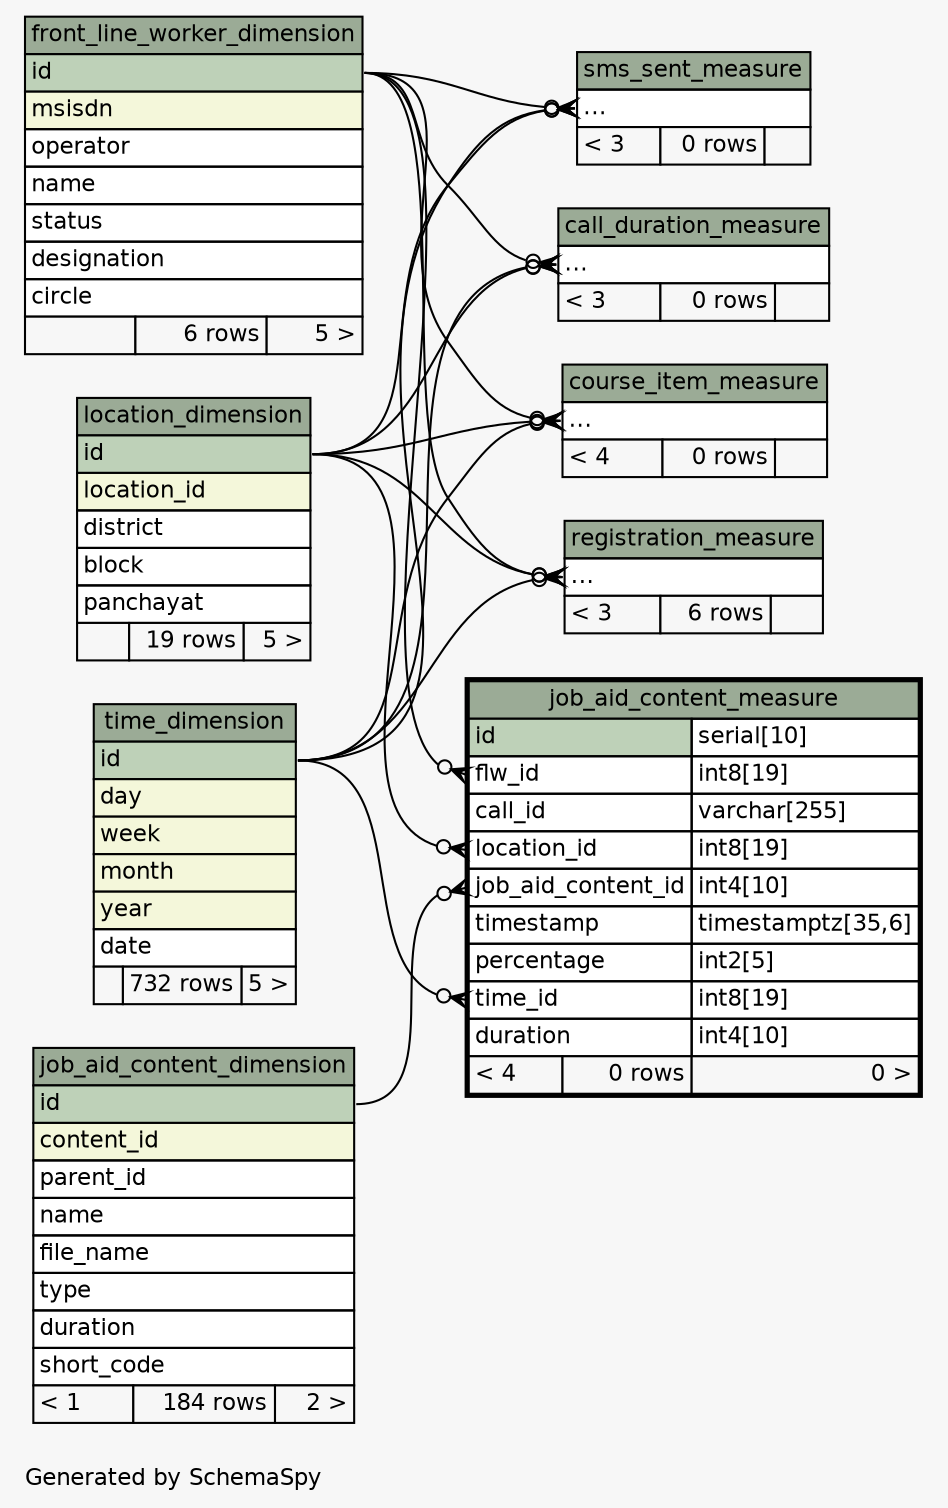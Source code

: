 // dot 2.26.3 on Linux 2.6.38-11-generic-pae
// SchemaSpy rev 590
digraph "twoDegreesRelationshipsDiagram" {
  graph [
    rankdir="RL"
    bgcolor="#f7f7f7"
    label="\nGenerated by SchemaSpy"
    labeljust="l"
    nodesep="0.18"
    ranksep="0.46"
    fontname="Helvetica"
    fontsize="11"
  ];
  node [
    fontname="Helvetica"
    fontsize="11"
    shape="plaintext"
  ];
  edge [
    arrowsize="0.8"
  ];
  "call_duration_measure":"elipses":w -> "front_line_worker_dimension":"id":e [arrowhead=none dir=back arrowtail=crowodot];
  "call_duration_measure":"elipses":w -> "location_dimension":"id":e [arrowhead=none dir=back arrowtail=crowodot];
  "call_duration_measure":"elipses":w -> "time_dimension":"id":e [arrowhead=none dir=back arrowtail=crowodot];
  "course_item_measure":"elipses":w -> "front_line_worker_dimension":"id":e [arrowhead=none dir=back arrowtail=crowodot];
  "course_item_measure":"elipses":w -> "location_dimension":"id":e [arrowhead=none dir=back arrowtail=crowodot];
  "course_item_measure":"elipses":w -> "time_dimension":"id":e [arrowhead=none dir=back arrowtail=crowodot];
  "job_aid_content_measure":"flw_id":w -> "front_line_worker_dimension":"id":e [arrowhead=none dir=back arrowtail=crowodot];
  "job_aid_content_measure":"job_aid_content_id":w -> "job_aid_content_dimension":"id":e [arrowhead=none dir=back arrowtail=crowodot];
  "job_aid_content_measure":"location_id":w -> "location_dimension":"id":e [arrowhead=none dir=back arrowtail=crowodot];
  "job_aid_content_measure":"time_id":w -> "time_dimension":"id":e [arrowhead=none dir=back arrowtail=crowodot];
  "registration_measure":"elipses":w -> "front_line_worker_dimension":"id":e [arrowhead=none dir=back arrowtail=crowodot];
  "registration_measure":"elipses":w -> "location_dimension":"id":e [arrowhead=none dir=back arrowtail=crowodot];
  "registration_measure":"elipses":w -> "time_dimension":"id":e [arrowhead=none dir=back arrowtail=crowodot];
  "sms_sent_measure":"elipses":w -> "front_line_worker_dimension":"id":e [arrowhead=none dir=back arrowtail=crowodot];
  "sms_sent_measure":"elipses":w -> "location_dimension":"id":e [arrowhead=none dir=back arrowtail=crowodot];
  "sms_sent_measure":"elipses":w -> "time_dimension":"id":e [arrowhead=none dir=back arrowtail=crowodot];
  "call_duration_measure" [
    label=<
    <TABLE BORDER="0" CELLBORDER="1" CELLSPACING="0" BGCOLOR="#ffffff">
      <TR><TD COLSPAN="3" BGCOLOR="#9bab96" ALIGN="CENTER">call_duration_measure</TD></TR>
      <TR><TD PORT="elipses" COLSPAN="3" ALIGN="LEFT">...</TD></TR>
      <TR><TD ALIGN="LEFT" BGCOLOR="#f7f7f7">&lt; 3</TD><TD ALIGN="RIGHT" BGCOLOR="#f7f7f7">0 rows</TD><TD ALIGN="RIGHT" BGCOLOR="#f7f7f7">  </TD></TR>
    </TABLE>>
    URL="call_duration_measure.html"
    tooltip="call_duration_measure"
  ];
  "course_item_measure" [
    label=<
    <TABLE BORDER="0" CELLBORDER="1" CELLSPACING="0" BGCOLOR="#ffffff">
      <TR><TD COLSPAN="3" BGCOLOR="#9bab96" ALIGN="CENTER">course_item_measure</TD></TR>
      <TR><TD PORT="elipses" COLSPAN="3" ALIGN="LEFT">...</TD></TR>
      <TR><TD ALIGN="LEFT" BGCOLOR="#f7f7f7">&lt; 4</TD><TD ALIGN="RIGHT" BGCOLOR="#f7f7f7">0 rows</TD><TD ALIGN="RIGHT" BGCOLOR="#f7f7f7">  </TD></TR>
    </TABLE>>
    URL="course_item_measure.html"
    tooltip="course_item_measure"
  ];
  "front_line_worker_dimension" [
    label=<
    <TABLE BORDER="0" CELLBORDER="1" CELLSPACING="0" BGCOLOR="#ffffff">
      <TR><TD COLSPAN="3" BGCOLOR="#9bab96" ALIGN="CENTER">front_line_worker_dimension</TD></TR>
      <TR><TD PORT="id" COLSPAN="3" BGCOLOR="#bed1b8" ALIGN="LEFT">id</TD></TR>
      <TR><TD PORT="msisdn" COLSPAN="3" BGCOLOR="#f4f7da" ALIGN="LEFT">msisdn</TD></TR>
      <TR><TD PORT="operator" COLSPAN="3" ALIGN="LEFT">operator</TD></TR>
      <TR><TD PORT="name" COLSPAN="3" ALIGN="LEFT">name</TD></TR>
      <TR><TD PORT="status" COLSPAN="3" ALIGN="LEFT">status</TD></TR>
      <TR><TD PORT="designation" COLSPAN="3" ALIGN="LEFT">designation</TD></TR>
      <TR><TD PORT="circle" COLSPAN="3" ALIGN="LEFT">circle</TD></TR>
      <TR><TD ALIGN="LEFT" BGCOLOR="#f7f7f7">  </TD><TD ALIGN="RIGHT" BGCOLOR="#f7f7f7">6 rows</TD><TD ALIGN="RIGHT" BGCOLOR="#f7f7f7">5 &gt;</TD></TR>
    </TABLE>>
    URL="front_line_worker_dimension.html"
    tooltip="front_line_worker_dimension"
  ];
  "job_aid_content_dimension" [
    label=<
    <TABLE BORDER="0" CELLBORDER="1" CELLSPACING="0" BGCOLOR="#ffffff">
      <TR><TD COLSPAN="3" BGCOLOR="#9bab96" ALIGN="CENTER">job_aid_content_dimension</TD></TR>
      <TR><TD PORT="id" COLSPAN="3" BGCOLOR="#bed1b8" ALIGN="LEFT">id</TD></TR>
      <TR><TD PORT="content_id" COLSPAN="3" BGCOLOR="#f4f7da" ALIGN="LEFT">content_id</TD></TR>
      <TR><TD PORT="parent_id" COLSPAN="3" ALIGN="LEFT">parent_id</TD></TR>
      <TR><TD PORT="name" COLSPAN="3" ALIGN="LEFT">name</TD></TR>
      <TR><TD PORT="file_name" COLSPAN="3" ALIGN="LEFT">file_name</TD></TR>
      <TR><TD PORT="type" COLSPAN="3" ALIGN="LEFT">type</TD></TR>
      <TR><TD PORT="duration" COLSPAN="3" ALIGN="LEFT">duration</TD></TR>
      <TR><TD PORT="short_code" COLSPAN="3" ALIGN="LEFT">short_code</TD></TR>
      <TR><TD ALIGN="LEFT" BGCOLOR="#f7f7f7">&lt; 1</TD><TD ALIGN="RIGHT" BGCOLOR="#f7f7f7">184 rows</TD><TD ALIGN="RIGHT" BGCOLOR="#f7f7f7">2 &gt;</TD></TR>
    </TABLE>>
    URL="job_aid_content_dimension.html"
    tooltip="job_aid_content_dimension"
  ];
  "job_aid_content_measure" [
    label=<
    <TABLE BORDER="2" CELLBORDER="1" CELLSPACING="0" BGCOLOR="#ffffff">
      <TR><TD COLSPAN="3" BGCOLOR="#9bab96" ALIGN="CENTER">job_aid_content_measure</TD></TR>
      <TR><TD PORT="id" COLSPAN="2" BGCOLOR="#bed1b8" ALIGN="LEFT">id</TD><TD PORT="id.type" ALIGN="LEFT">serial[10]</TD></TR>
      <TR><TD PORT="flw_id" COLSPAN="2" ALIGN="LEFT">flw_id</TD><TD PORT="flw_id.type" ALIGN="LEFT">int8[19]</TD></TR>
      <TR><TD PORT="call_id" COLSPAN="2" ALIGN="LEFT">call_id</TD><TD PORT="call_id.type" ALIGN="LEFT">varchar[255]</TD></TR>
      <TR><TD PORT="location_id" COLSPAN="2" ALIGN="LEFT">location_id</TD><TD PORT="location_id.type" ALIGN="LEFT">int8[19]</TD></TR>
      <TR><TD PORT="job_aid_content_id" COLSPAN="2" ALIGN="LEFT">job_aid_content_id</TD><TD PORT="job_aid_content_id.type" ALIGN="LEFT">int4[10]</TD></TR>
      <TR><TD PORT="timestamp" COLSPAN="2" ALIGN="LEFT">timestamp</TD><TD PORT="timestamp.type" ALIGN="LEFT">timestamptz[35,6]</TD></TR>
      <TR><TD PORT="percentage" COLSPAN="2" ALIGN="LEFT">percentage</TD><TD PORT="percentage.type" ALIGN="LEFT">int2[5]</TD></TR>
      <TR><TD PORT="time_id" COLSPAN="2" ALIGN="LEFT">time_id</TD><TD PORT="time_id.type" ALIGN="LEFT">int8[19]</TD></TR>
      <TR><TD PORT="duration" COLSPAN="2" ALIGN="LEFT">duration</TD><TD PORT="duration.type" ALIGN="LEFT">int4[10]</TD></TR>
      <TR><TD ALIGN="LEFT" BGCOLOR="#f7f7f7">&lt; 4</TD><TD ALIGN="RIGHT" BGCOLOR="#f7f7f7">0 rows</TD><TD ALIGN="RIGHT" BGCOLOR="#f7f7f7">0 &gt;</TD></TR>
    </TABLE>>
    URL="job_aid_content_measure.html"
    tooltip="job_aid_content_measure"
  ];
  "location_dimension" [
    label=<
    <TABLE BORDER="0" CELLBORDER="1" CELLSPACING="0" BGCOLOR="#ffffff">
      <TR><TD COLSPAN="3" BGCOLOR="#9bab96" ALIGN="CENTER">location_dimension</TD></TR>
      <TR><TD PORT="id" COLSPAN="3" BGCOLOR="#bed1b8" ALIGN="LEFT">id</TD></TR>
      <TR><TD PORT="location_id" COLSPAN="3" BGCOLOR="#f4f7da" ALIGN="LEFT">location_id</TD></TR>
      <TR><TD PORT="district" COLSPAN="3" ALIGN="LEFT">district</TD></TR>
      <TR><TD PORT="block" COLSPAN="3" ALIGN="LEFT">block</TD></TR>
      <TR><TD PORT="panchayat" COLSPAN="3" ALIGN="LEFT">panchayat</TD></TR>
      <TR><TD ALIGN="LEFT" BGCOLOR="#f7f7f7">  </TD><TD ALIGN="RIGHT" BGCOLOR="#f7f7f7">19 rows</TD><TD ALIGN="RIGHT" BGCOLOR="#f7f7f7">5 &gt;</TD></TR>
    </TABLE>>
    URL="location_dimension.html"
    tooltip="location_dimension"
  ];
  "registration_measure" [
    label=<
    <TABLE BORDER="0" CELLBORDER="1" CELLSPACING="0" BGCOLOR="#ffffff">
      <TR><TD COLSPAN="3" BGCOLOR="#9bab96" ALIGN="CENTER">registration_measure</TD></TR>
      <TR><TD PORT="elipses" COLSPAN="3" ALIGN="LEFT">...</TD></TR>
      <TR><TD ALIGN="LEFT" BGCOLOR="#f7f7f7">&lt; 3</TD><TD ALIGN="RIGHT" BGCOLOR="#f7f7f7">6 rows</TD><TD ALIGN="RIGHT" BGCOLOR="#f7f7f7">  </TD></TR>
    </TABLE>>
    URL="registration_measure.html"
    tooltip="registration_measure"
  ];
  "sms_sent_measure" [
    label=<
    <TABLE BORDER="0" CELLBORDER="1" CELLSPACING="0" BGCOLOR="#ffffff">
      <TR><TD COLSPAN="3" BGCOLOR="#9bab96" ALIGN="CENTER">sms_sent_measure</TD></TR>
      <TR><TD PORT="elipses" COLSPAN="3" ALIGN="LEFT">...</TD></TR>
      <TR><TD ALIGN="LEFT" BGCOLOR="#f7f7f7">&lt; 3</TD><TD ALIGN="RIGHT" BGCOLOR="#f7f7f7">0 rows</TD><TD ALIGN="RIGHT" BGCOLOR="#f7f7f7">  </TD></TR>
    </TABLE>>
    URL="sms_sent_measure.html"
    tooltip="sms_sent_measure"
  ];
  "time_dimension" [
    label=<
    <TABLE BORDER="0" CELLBORDER="1" CELLSPACING="0" BGCOLOR="#ffffff">
      <TR><TD COLSPAN="3" BGCOLOR="#9bab96" ALIGN="CENTER">time_dimension</TD></TR>
      <TR><TD PORT="id" COLSPAN="3" BGCOLOR="#bed1b8" ALIGN="LEFT">id</TD></TR>
      <TR><TD PORT="day" COLSPAN="3" BGCOLOR="#f4f7da" ALIGN="LEFT">day</TD></TR>
      <TR><TD PORT="week" COLSPAN="3" BGCOLOR="#f4f7da" ALIGN="LEFT">week</TD></TR>
      <TR><TD PORT="month" COLSPAN="3" BGCOLOR="#f4f7da" ALIGN="LEFT">month</TD></TR>
      <TR><TD PORT="year" COLSPAN="3" BGCOLOR="#f4f7da" ALIGN="LEFT">year</TD></TR>
      <TR><TD PORT="date" COLSPAN="3" ALIGN="LEFT">date</TD></TR>
      <TR><TD ALIGN="LEFT" BGCOLOR="#f7f7f7">  </TD><TD ALIGN="RIGHT" BGCOLOR="#f7f7f7">732 rows</TD><TD ALIGN="RIGHT" BGCOLOR="#f7f7f7">5 &gt;</TD></TR>
    </TABLE>>
    URL="time_dimension.html"
    tooltip="time_dimension"
  ];
}
